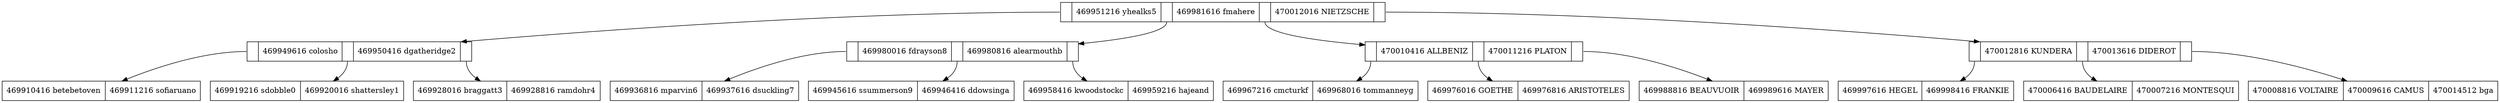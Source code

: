 digraph G {
node[shape=record]
		//Agregar Nodos Rama
R0x7f7a1c02e2f0[label="<C1>|469951216 
 yhealks5|<C2>|469981616 
 fmahere|<C3>|470012016 
 NIETZSCHE|<C4>"];
R0x7f7a1c02dcb0[label="<C1>|469949616 
 colosho|<C2>|469950416 
 dgatheridge2|<C3>"];
R0x7f7a1c024390[label="469910416 
 betebetoven|469911216 
 sofiaruano"];
R0x7f7a1c0265f0[label="469919216 
 sdobble0|469920016 
 shattersley1"];
R0x7f7a1c028850[label="469928016 
 braggatt3|469928816 
 ramdohr4"];
R0x7f7a1c035370[label="<C1>|469980016 
 fdrayson8|<C2>|469980816 
 alearmouthb|<C3>"];
R0x7f7a1c02aab0[label="469936816 
 mparvin6|469937616 
 dsuckling7"];
R0x7f7a1c02cd10[label="469945616 
 ssummerson9|469946416 
 ddowsinga"];
R0x7f7a1c02ff10[label="469958416 
 kwoodstockc|469959216 
 hajeand"];
R0x7f7a1c03ca30[label="<C1>|470010416 
 ALLBENIZ|<C2>|470011216 
 PLATON|<C3>"];
R0x7f7a1c032170[label="469967216 
 cmcturkf|469968016 
 tommanneyg"];
R0x7f7a1c0343d0[label="469976016 
 GOETHE|469976816 
 ARISTOTELES"];
R0x7f7a1c0375d0[label="469988816 
 BEAUVUOIR|469989616 
 MAYER"];
R0x7f7a1c03d390[label="<C1>|470012816 
 KUNDERA|<C2>|470013616 
 DIDEROT|<C3>"];
R0x7f7a1c039830[label="469997616 
 HEGEL|469998416 
 FRANKIE"];
R0x7f7a1c03ba90[label="470006416 
 BAUDELAIRE|470007216 
 MONTESQUI"];
R0x7f7a1c03c3f0[label="470008816 
 VOLTAIRE|470009616 
 CAMUS|470014512 
 bga"];
		//Agregar conexiones
R0x7f7a1c02e2f0:C1->R0x7f7a1c02dcb0;
R0x7f7a1c02dcb0:C1->R0x7f7a1c024390;
R0x7f7a1c02dcb0:C2->R0x7f7a1c0265f0;
R0x7f7a1c02dcb0:C3->R0x7f7a1c028850;
R0x7f7a1c02e2f0:C2->R0x7f7a1c035370;
R0x7f7a1c035370:C1->R0x7f7a1c02aab0;
R0x7f7a1c035370:C2->R0x7f7a1c02cd10;
R0x7f7a1c035370:C3->R0x7f7a1c02ff10;
R0x7f7a1c02e2f0:C3->R0x7f7a1c03ca30;
R0x7f7a1c03ca30:C1->R0x7f7a1c032170;
R0x7f7a1c03ca30:C2->R0x7f7a1c0343d0;
R0x7f7a1c03ca30:C3->R0x7f7a1c0375d0;
R0x7f7a1c02e2f0:C4->R0x7f7a1c03d390;
R0x7f7a1c03d390:C1->R0x7f7a1c039830;
R0x7f7a1c03d390:C2->R0x7f7a1c03ba90;
R0x7f7a1c03d390:C3->R0x7f7a1c03c3f0;
}